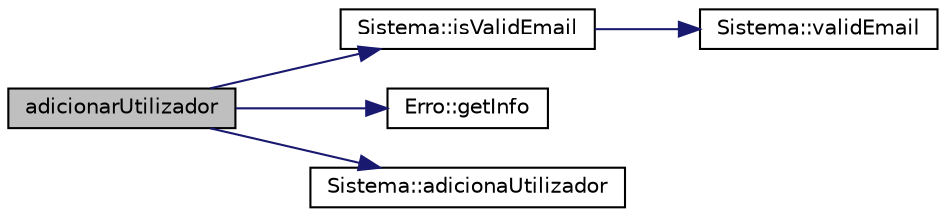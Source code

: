 digraph "adicionarUtilizador"
{
  edge [fontname="Helvetica",fontsize="10",labelfontname="Helvetica",labelfontsize="10"];
  node [fontname="Helvetica",fontsize="10",shape=record];
  rankdir="LR";
  Node14 [label="adicionarUtilizador",height=0.2,width=0.4,color="black", fillcolor="grey75", style="filled", fontcolor="black"];
  Node14 -> Node15 [color="midnightblue",fontsize="10",style="solid",fontname="Helvetica"];
  Node15 [label="Sistema::isValidEmail",height=0.2,width=0.4,color="black", fillcolor="white", style="filled",URL="$class_sistema.html#ac120f4aecf81933be110233f8dbf74c6",tooltip="Verifica se o email e valido sintaticamente e verifica a sua existencia, se necessario. "];
  Node15 -> Node16 [color="midnightblue",fontsize="10",style="solid",fontname="Helvetica"];
  Node16 [label="Sistema::validEmail",height=0.2,width=0.4,color="black", fillcolor="white", style="filled",URL="$class_sistema.html#a0421323f2c7a5e372b54a40998ed8e69"];
  Node14 -> Node17 [color="midnightblue",fontsize="10",style="solid",fontname="Helvetica"];
  Node17 [label="Erro::getInfo",height=0.2,width=0.4,color="black", fillcolor="white", style="filled",URL="$class_erro.html#abfc1e9735b259d88bb97828a23164eb0",tooltip="Permite obter a descrição do Erro. "];
  Node14 -> Node18 [color="midnightblue",fontsize="10",style="solid",fontname="Helvetica"];
  Node18 [label="Sistema::adicionaUtilizador",height=0.2,width=0.4,color="black", fillcolor="white", style="filled",URL="$class_sistema.html#a51beac85364444837cd4cdff0080bad5",tooltip="Adiciona um novo utilizador ao sistema. "];
}
